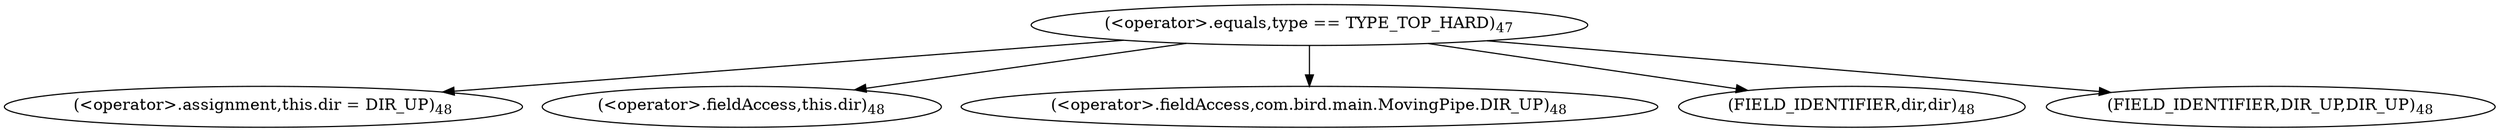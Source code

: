 digraph "setAttribute" {  
"99" [label = <(&lt;operator&gt;.equals,type == TYPE_TOP_HARD)<SUB>47</SUB>> ]
"103" [label = <(&lt;operator&gt;.assignment,this.dir = DIR_UP)<SUB>48</SUB>> ]
"104" [label = <(&lt;operator&gt;.fieldAccess,this.dir)<SUB>48</SUB>> ]
"107" [label = <(&lt;operator&gt;.fieldAccess,com.bird.main.MovingPipe.DIR_UP)<SUB>48</SUB>> ]
"106" [label = <(FIELD_IDENTIFIER,dir,dir)<SUB>48</SUB>> ]
"109" [label = <(FIELD_IDENTIFIER,DIR_UP,DIR_UP)<SUB>48</SUB>> ]
  "99" -> "107" 
  "99" -> "103" 
  "99" -> "104" 
  "99" -> "109" 
  "99" -> "106" 
}
